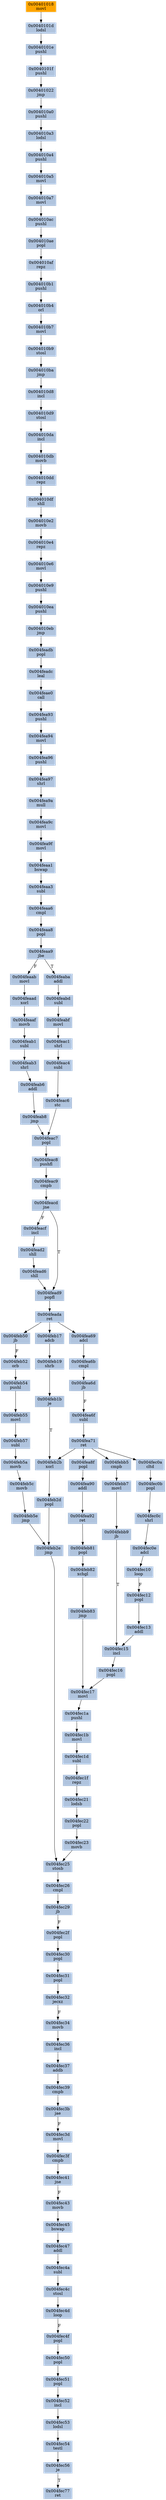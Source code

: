 strict digraph G {
	graph [bgcolor=transparent,
		name=G
	];
	node [color=lightsteelblue,
		fillcolor=lightsteelblue,
		shape=rectangle,
		style=filled
	];
	"0x004fec32"	[label="0x004fec32
jecxz"];
	"0x004fec34"	[label="0x004fec34
movb"];
	"0x004fec32" -> "0x004fec34"	[color="#000000",
		label=F];
	"0x004feac7"	[label="0x004feac7
popl"];
	"0x004feac8"	[label="0x004feac8
pushfl"];
	"0x004feac7" -> "0x004feac8"	[color="#000000"];
	"0x004feada"	[label="0x004feada
ret"];
	"0x004feb50"	[label="0x004feb50
jb"];
	"0x004feada" -> "0x004feb50"	[color="#000000"];
	"0x004fea69"	[label="0x004fea69
adcl"];
	"0x004feada" -> "0x004fea69"	[color="#000000"];
	"0x004feb17"	[label="0x004feb17
adcb"];
	"0x004feada" -> "0x004feb17"	[color="#000000"];
	"0x004fea6f"	[label="0x004fea6f
subl"];
	"0x004fea71"	[label="0x004fea71
ret"];
	"0x004fea6f" -> "0x004fea71"	[color="#000000"];
	"0x004fec1d"	[label="0x004fec1d
subl"];
	"0x004fec1f"	[label="0x004fec1f
repz"];
	"0x004fec1d" -> "0x004fec1f"	[color="#000000"];
	"0x004fec3d"	[label="0x004fec3d
movl"];
	"0x004fec3f"	[label="0x004fec3f
cmpb"];
	"0x004fec3d" -> "0x004fec3f"	[color="#000000"];
	"0x004fec1a"	[label="0x004fec1a
pushl"];
	"0x004fec1b"	[label="0x004fec1b
movl"];
	"0x004fec1a" -> "0x004fec1b"	[color="#000000"];
	"0x004010d9"	[label="0x004010d9
stosl"];
	"0x004010da"	[label="0x004010da
incl"];
	"0x004010d9" -> "0x004010da"	[color="#000000"];
	"0x004feaa9"	[label="0x004feaa9
jbe"];
	"0x004feaab"	[label="0x004feaab
movl"];
	"0x004feaa9" -> "0x004feaab"	[color="#000000",
		label=F];
	"0x004feaba"	[label="0x004feaba
addl"];
	"0x004feaa9" -> "0x004feaba"	[color="#000000",
		label=T];
	"0x004fec53"	[label="0x004fec53
lodsl"];
	"0x004fec54"	[label="0x004fec54
testl"];
	"0x004fec53" -> "0x004fec54"	[color="#000000"];
	"0x004fec30"	[label="0x004fec30
popl"];
	"0x004fec31"	[label="0x004fec31
popl"];
	"0x004fec30" -> "0x004fec31"	[color="#000000"];
	"0x004feab3"	[label="0x004feab3
shrl"];
	"0x004feab6"	[label="0x004feab6
addl"];
	"0x004feab3" -> "0x004feab6"	[color="#000000"];
	"0x004feadc"	[label="0x004feadc
leal"];
	"0x004feae0"	[label="0x004feae0
call"];
	"0x004feadc" -> "0x004feae0"	[color="#000000"];
	"0x004010df"	[label="0x004010df
shll"];
	"0x004010e2"	[label="0x004010e2
movb"];
	"0x004010df" -> "0x004010e2"	[color="#000000"];
	"0x004feab1"	[label="0x004feab1
subl"];
	"0x004feab1" -> "0x004feab3"	[color="#000000"];
	"0x004feac9"	[label="0x004feac9
cmpb"];
	"0x004feacd"	[label="0x004feacd
jne"];
	"0x004feac9" -> "0x004feacd"	[color="#000000"];
	"0x004feac1"	[label="0x004feac1
shrl"];
	"0x004feac4"	[label="0x004feac4
subl"];
	"0x004feac1" -> "0x004feac4"	[color="#000000"];
	"0x004feb54"	[label="0x004feb54
pushl"];
	"0x004feb55"	[label="0x004feb55
movl"];
	"0x004feb54" -> "0x004feb55"	[color="#000000"];
	"0x004010b7"	[label="0x004010b7
movl"];
	"0x004010b9"	[label="0x004010b9
stosl"];
	"0x004010b7" -> "0x004010b9"	[color="#000000"];
	"0x004010db"	[label="0x004010db
movb"];
	"0x004010dd"	[label="0x004010dd
repz"];
	"0x004010db" -> "0x004010dd"	[color="#000000"];
	"0x004010a4"	[label="0x004010a4
pushl"];
	"0x004010a5"	[label="0x004010a5
movl"];
	"0x004010a4" -> "0x004010a5"	[color="#000000"];
	"0x004010a7"	[label="0x004010a7
movl"];
	"0x004010ac"	[label="0x004010ac
pushl"];
	"0x004010a7" -> "0x004010ac"	[color="#000000"];
	"0x004fec39"	[label="0x004fec39
cmpb"];
	"0x004fec3b"	[label="0x004fec3b
jae"];
	"0x004fec39" -> "0x004fec3b"	[color="#000000"];
	"0x004fec3b" -> "0x004fec3d"	[color="#000000",
		label=F];
	"0x00401018"	[color=lightgrey,
		fillcolor=orange,
		label="0x00401018
movl"];
	"0x0040101d"	[label="0x0040101d
lodsl"];
	"0x00401018" -> "0x0040101d"	[color="#000000"];
	"0x004010e4"	[label="0x004010e4
repz"];
	"0x004010e2" -> "0x004010e4"	[color="#000000"];
	"0x0040101e"	[label="0x0040101e
pushl"];
	"0x0040101f"	[label="0x0040101f
pushl"];
	"0x0040101e" -> "0x0040101f"	[color="#000000"];
	"0x004feacf"	[label="0x004feacf
incl"];
	"0x004fead2"	[label="0x004fead2
shll"];
	"0x004feacf" -> "0x004fead2"	[color="#000000"];
	"0x004feb57"	[label="0x004feb57
subl"];
	"0x004feb5a"	[label="0x004feb5a
movb"];
	"0x004feb57" -> "0x004feb5a"	[color="#000000"];
	"0x004fec23"	[label="0x004fec23
movb"];
	"0x004fec25"	[label="0x004fec25
stosb"];
	"0x004fec23" -> "0x004fec25"	[color="#000000"];
	"0x004fec17"	[label="0x004fec17
movl"];
	"0x004fec17" -> "0x004fec1a"	[color="#000000"];
	"0x004fea9f"	[label="0x004fea9f
movl"];
	"0x004feaa1"	[label="0x004feaa1
bswap"];
	"0x004fea9f" -> "0x004feaa1"	[color="#000000"];
	"0x004fec47"	[label="0x004fec47
addl"];
	"0x004fec4a"	[label="0x004fec4a
subl"];
	"0x004fec47" -> "0x004fec4a"	[color="#000000"];
	"0x004fec43"	[label="0x004fec43
movb"];
	"0x004fec45"	[label="0x004fec45
bswap"];
	"0x004fec43" -> "0x004fec45"	[color="#000000"];
	"0x004fec21"	[label="0x004fec21
lodsb"];
	"0x004fec1f" -> "0x004fec21"	[color="#000000"];
	"0x004feab8"	[label="0x004feab8
jmp"];
	"0x004feab6" -> "0x004feab8"	[color="#000000"];
	"0x004feaa3"	[label="0x004feaa3
subl"];
	"0x004feaa6"	[label="0x004feaa6
cmpl"];
	"0x004feaa3" -> "0x004feaa6"	[color="#000000"];
	"0x004010ae"	[label="0x004010ae
popl"];
	"0x004010af"	[label="0x004010af
repz"];
	"0x004010ae" -> "0x004010af"	[color="#000000"];
	"0x004fec16"	[label="0x004fec16
popl"];
	"0x004fec16" -> "0x004fec17"	[color="#000000"];
	"0x004feb2e"	[label="0x004feb2e
jmp"];
	"0x004feb2e" -> "0x004fec25"	[color="#000000"];
	"0x004feaad"	[label="0x004feaad
xorl"];
	"0x004feaab" -> "0x004feaad"	[color="#000000"];
	"0x004fec56"	[label="0x004fec56
je"];
	"0x004fec77"	[label="0x004fec77
ret"];
	"0x004fec56" -> "0x004fec77"	[color="#000000",
		label=T];
	"0x004feb5c"	[label="0x004feb5c
movb"];
	"0x004feb5a" -> "0x004feb5c"	[color="#000000"];
	"0x004feb19"	[label="0x004feb19
shrb"];
	"0x004feb1b"	[label="0x004feb1b
je"];
	"0x004feb19" -> "0x004feb1b"	[color="#000000"];
	"0x004fec15"	[label="0x004fec15
incl"];
	"0x004fec15" -> "0x004fec16"	[color="#000000"];
	"0x004feb52"	[label="0x004feb52
orb"];
	"0x004feb52" -> "0x004feb54"	[color="#000000"];
	"0x004fea90"	[label="0x004fea90
addl"];
	"0x004fea92"	[label="0x004fea92
ret"];
	"0x004fea90" -> "0x004fea92"	[color="#000000"];
	"0x004010d8"	[label="0x004010d8
incl"];
	"0x004010d8" -> "0x004010d9"	[color="#000000"];
	"0x004feaaf"	[label="0x004feaaf
movb"];
	"0x004feaad" -> "0x004feaaf"	[color="#000000"];
	"0x004fea94"	[label="0x004fea94
movl"];
	"0x004fea96"	[label="0x004fea96
pushl"];
	"0x004fea94" -> "0x004fea96"	[color="#000000"];
	"0x004010a3"	[label="0x004010a3
lodsl"];
	"0x004010a3" -> "0x004010a4"	[color="#000000"];
	"0x004fec37"	[label="0x004fec37
addb"];
	"0x004fec37" -> "0x004fec39"	[color="#000000"];
	"0x004feac6"	[label="0x004feac6
stc"];
	"0x004feac4" -> "0x004feac6"	[color="#000000"];
	"0x004fec4d"	[label="0x004fec4d
loop"];
	"0x004fec4f"	[label="0x004fec4f
popl"];
	"0x004fec4d" -> "0x004fec4f"	[color="#000000",
		label=F];
	"0x004feb50" -> "0x004feb52"	[color="#000000",
		label=F];
	"0x004010e9"	[label="0x004010e9
pushl"];
	"0x004010ea"	[label="0x004010ea
pushl"];
	"0x004010e9" -> "0x004010ea"	[color="#000000"];
	"0x004fead6"	[label="0x004fead6
shll"];
	"0x004fead2" -> "0x004fead6"	[color="#000000"];
	"0x004feb2b"	[label="0x004feb2b
xorl"];
	"0x004feb2d"	[label="0x004feb2d
popl"];
	"0x004feb2b" -> "0x004feb2d"	[color="#000000"];
	"0x004010e6"	[label="0x004010e6
movl"];
	"0x004010e4" -> "0x004010e6"	[color="#000000"];
	"0x004feb83"	[label="0x004feb83
jmp"];
	"0x004feb83" -> "0x004fec17"	[color="#000000"];
	"0x004fea9a"	[label="0x004fea9a
mull"];
	"0x004fea9c"	[label="0x004fea9c
movl"];
	"0x004fea9a" -> "0x004fea9c"	[color="#000000"];
	"0x004fead9"	[label="0x004fead9
popfl"];
	"0x004fead6" -> "0x004fead9"	[color="#000000"];
	"0x004feb5e"	[label="0x004feb5e
jmp"];
	"0x004feb5e" -> "0x004feb2e"	[color="#000000"];
	"0x004feab8" -> "0x004feac7"	[color="#000000"];
	"0x004fec22"	[label="0x004fec22
popl"];
	"0x004fec22" -> "0x004fec23"	[color="#000000"];
	"0x004feb2d" -> "0x004feb2e"	[color="#000000"];
	"0x004fec26"	[label="0x004fec26
cmpl"];
	"0x004fec29"	[label="0x004fec29
jb"];
	"0x004fec26" -> "0x004fec29"	[color="#000000"];
	"0x004fec2f"	[label="0x004fec2f
popl"];
	"0x004fec29" -> "0x004fec2f"	[color="#000000",
		label=F];
	"0x004fea8f"	[label="0x004fea8f
popl"];
	"0x004fea8f" -> "0x004fea90"	[color="#000000"];
	"0x00401022"	[label="0x00401022
jmp"];
	"0x004010a0"	[label="0x004010a0
pushl"];
	"0x00401022" -> "0x004010a0"	[color="#000000"];
	"0x004fea93"	[label="0x004fea93
pushl"];
	"0x004fea93" -> "0x004fea94"	[color="#000000"];
	"0x004010ba"	[label="0x004010ba
jmp"];
	"0x004010ba" -> "0x004010d8"	[color="#000000"];
	"0x004010b9" -> "0x004010ba"	[color="#000000"];
	"0x004fec4c"	[label="0x004fec4c
stosl"];
	"0x004fec4c" -> "0x004fec4d"	[color="#000000"];
	"0x004feb1b" -> "0x004feb2b"	[color="#000000",
		label=T];
	"0x004fec50"	[label="0x004fec50
popl"];
	"0x004fec51"	[label="0x004fec51
popl"];
	"0x004fec50" -> "0x004fec51"	[color="#000000"];
	"0x004fec4a" -> "0x004fec4c"	[color="#000000"];
	"0x004fea6b"	[label="0x004fea6b
cmpl"];
	"0x004fea69" -> "0x004fea6b"	[color="#000000"];
	"0x004fec13"	[label="0x004fec13
addl"];
	"0x004fec13" -> "0x004fec15"	[color="#000000"];
	"0x004fec25" -> "0x004fec26"	[color="#000000"];
	"0x004010b4"	[label="0x004010b4
orl"];
	"0x004010b4" -> "0x004010b7"	[color="#000000"];
	"0x004fec36"	[label="0x004fec36
incl"];
	"0x004fec36" -> "0x004fec37"	[color="#000000"];
	"0x004fec52"	[label="0x004fec52
incl"];
	"0x004fec52" -> "0x004fec53"	[color="#000000"];
	"0x004feaa8"	[label="0x004feaa8
popl"];
	"0x004feaa6" -> "0x004feaa8"	[color="#000000"];
	"0x004feb5c" -> "0x004feb5e"	[color="#000000"];
	"0x004fec34" -> "0x004fec36"	[color="#000000"];
	"0x004fec0e"	[label="0x004fec0e
adcl"];
	"0x004fec10"	[label="0x004fec10
loop"];
	"0x004fec0e" -> "0x004fec10"	[color="#000000"];
	"0x004feadb"	[label="0x004feadb
popl"];
	"0x004feadb" -> "0x004feadc"	[color="#000000"];
	"0x004fea9c" -> "0x004fea9f"	[color="#000000"];
	"0x004feabd"	[label="0x004feabd
subl"];
	"0x004feabf"	[label="0x004feabf
movl"];
	"0x004feabd" -> "0x004feabf"	[color="#000000"];
	"0x004fea97"	[label="0x004fea97
shrl"];
	"0x004fea96" -> "0x004fea97"	[color="#000000"];
	"0x004fea6d"	[label="0x004fea6d
jb"];
	"0x004fea6d" -> "0x004fea6f"	[color="#000000",
		label=F];
	"0x004010eb"	[label="0x004010eb
jmp"];
	"0x004010eb" -> "0x004feadb"	[color="#000000"];
	"0x004010b1"	[label="0x004010b1
pushl"];
	"0x004010b1" -> "0x004010b4"	[color="#000000"];
	"0x004fea71" -> "0x004feb2b"	[color="#000000"];
	"0x004fea71" -> "0x004fea8f"	[color="#000000"];
	"0x004febb5"	[label="0x004febb5
cmpb"];
	"0x004fea71" -> "0x004febb5"	[color="#000000"];
	"0x004fec0a"	[label="0x004fec0a
cltd"];
	"0x004fea71" -> "0x004fec0a"	[color="#000000"];
	"0x004febb7"	[label="0x004febb7
movl"];
	"0x004febb9"	[label="0x004febb9
jb"];
	"0x004febb7" -> "0x004febb9"	[color="#000000"];
	"0x004feb81"	[label="0x004feb81
popl"];
	"0x004fea92" -> "0x004feb81"	[color="#000000"];
	"0x004010a5" -> "0x004010a7"	[color="#000000"];
	"0x004feaba" -> "0x004feabd"	[color="#000000"];
	"0x004fec21" -> "0x004fec22"	[color="#000000"];
	"0x004010af" -> "0x004010b1"	[color="#000000"];
	"0x004fec41"	[label="0x004fec41
jne"];
	"0x004fec3f" -> "0x004fec41"	[color="#000000"];
	"0x004fec12"	[label="0x004fec12
popl"];
	"0x004fec10" -> "0x004fec12"	[color="#000000",
		label=F];
	"0x004010a0" -> "0x004010a3"	[color="#000000"];
	"0x004010ea" -> "0x004010eb"	[color="#000000"];
	"0x004fec0b"	[label="0x004fec0b
popl"];
	"0x004fec0c"	[label="0x004fec0c
shrl"];
	"0x004fec0b" -> "0x004fec0c"	[color="#000000"];
	"0x004feac8" -> "0x004feac9"	[color="#000000"];
	"0x004febb9" -> "0x004fec15"	[color="#000000",
		label=T];
	"0x0040101f" -> "0x00401022"	[color="#000000"];
	"0x004febb5" -> "0x004febb7"	[color="#000000"];
	"0x004feb17" -> "0x004feb19"	[color="#000000"];
	"0x004fea6b" -> "0x004fea6d"	[color="#000000"];
	"0x004feaaf" -> "0x004feab1"	[color="#000000"];
	"0x004feb82"	[label="0x004feb82
xchgl"];
	"0x004feb82" -> "0x004feb83"	[color="#000000"];
	"0x004010dd" -> "0x004010df"	[color="#000000"];
	"0x004010ac" -> "0x004010ae"	[color="#000000"];
	"0x004feacd" -> "0x004feacf"	[color="#000000",
		label=F];
	"0x004feacd" -> "0x004fead9"	[color="#000000",
		label=T];
	"0x004fead9" -> "0x004feada"	[color="#000000"];
	"0x004feb55" -> "0x004feb57"	[color="#000000"];
	"0x004010da" -> "0x004010db"	[color="#000000"];
	"0x004fec12" -> "0x004fec13"	[color="#000000"];
	"0x004feaa8" -> "0x004feaa9"	[color="#000000"];
	"0x0040101d" -> "0x0040101e"	[color="#000000"];
	"0x004fec51" -> "0x004fec52"	[color="#000000"];
	"0x004fec41" -> "0x004fec43"	[color="#000000",
		label=F];
	"0x004fec2f" -> "0x004fec30"	[color="#000000"];
	"0x004fec0a" -> "0x004fec0b"	[color="#000000"];
	"0x004fec4f" -> "0x004fec50"	[color="#000000"];
	"0x004010e6" -> "0x004010e9"	[color="#000000"];
	"0x004fec31" -> "0x004fec32"	[color="#000000"];
	"0x004feae0" -> "0x004fea93"	[color="#000000"];
	"0x004feabf" -> "0x004feac1"	[color="#000000"];
	"0x004feac6" -> "0x004feac7"	[color="#000000"];
	"0x004fec45" -> "0x004fec47"	[color="#000000"];
	"0x004fec54" -> "0x004fec56"	[color="#000000"];
	"0x004feaa1" -> "0x004feaa3"	[color="#000000"];
	"0x004fec0c" -> "0x004fec0e"	[color="#000000"];
	"0x004feb81" -> "0x004feb82"	[color="#000000"];
	"0x004fea97" -> "0x004fea9a"	[color="#000000"];
	"0x004fec1b" -> "0x004fec1d"	[color="#000000"];
}
